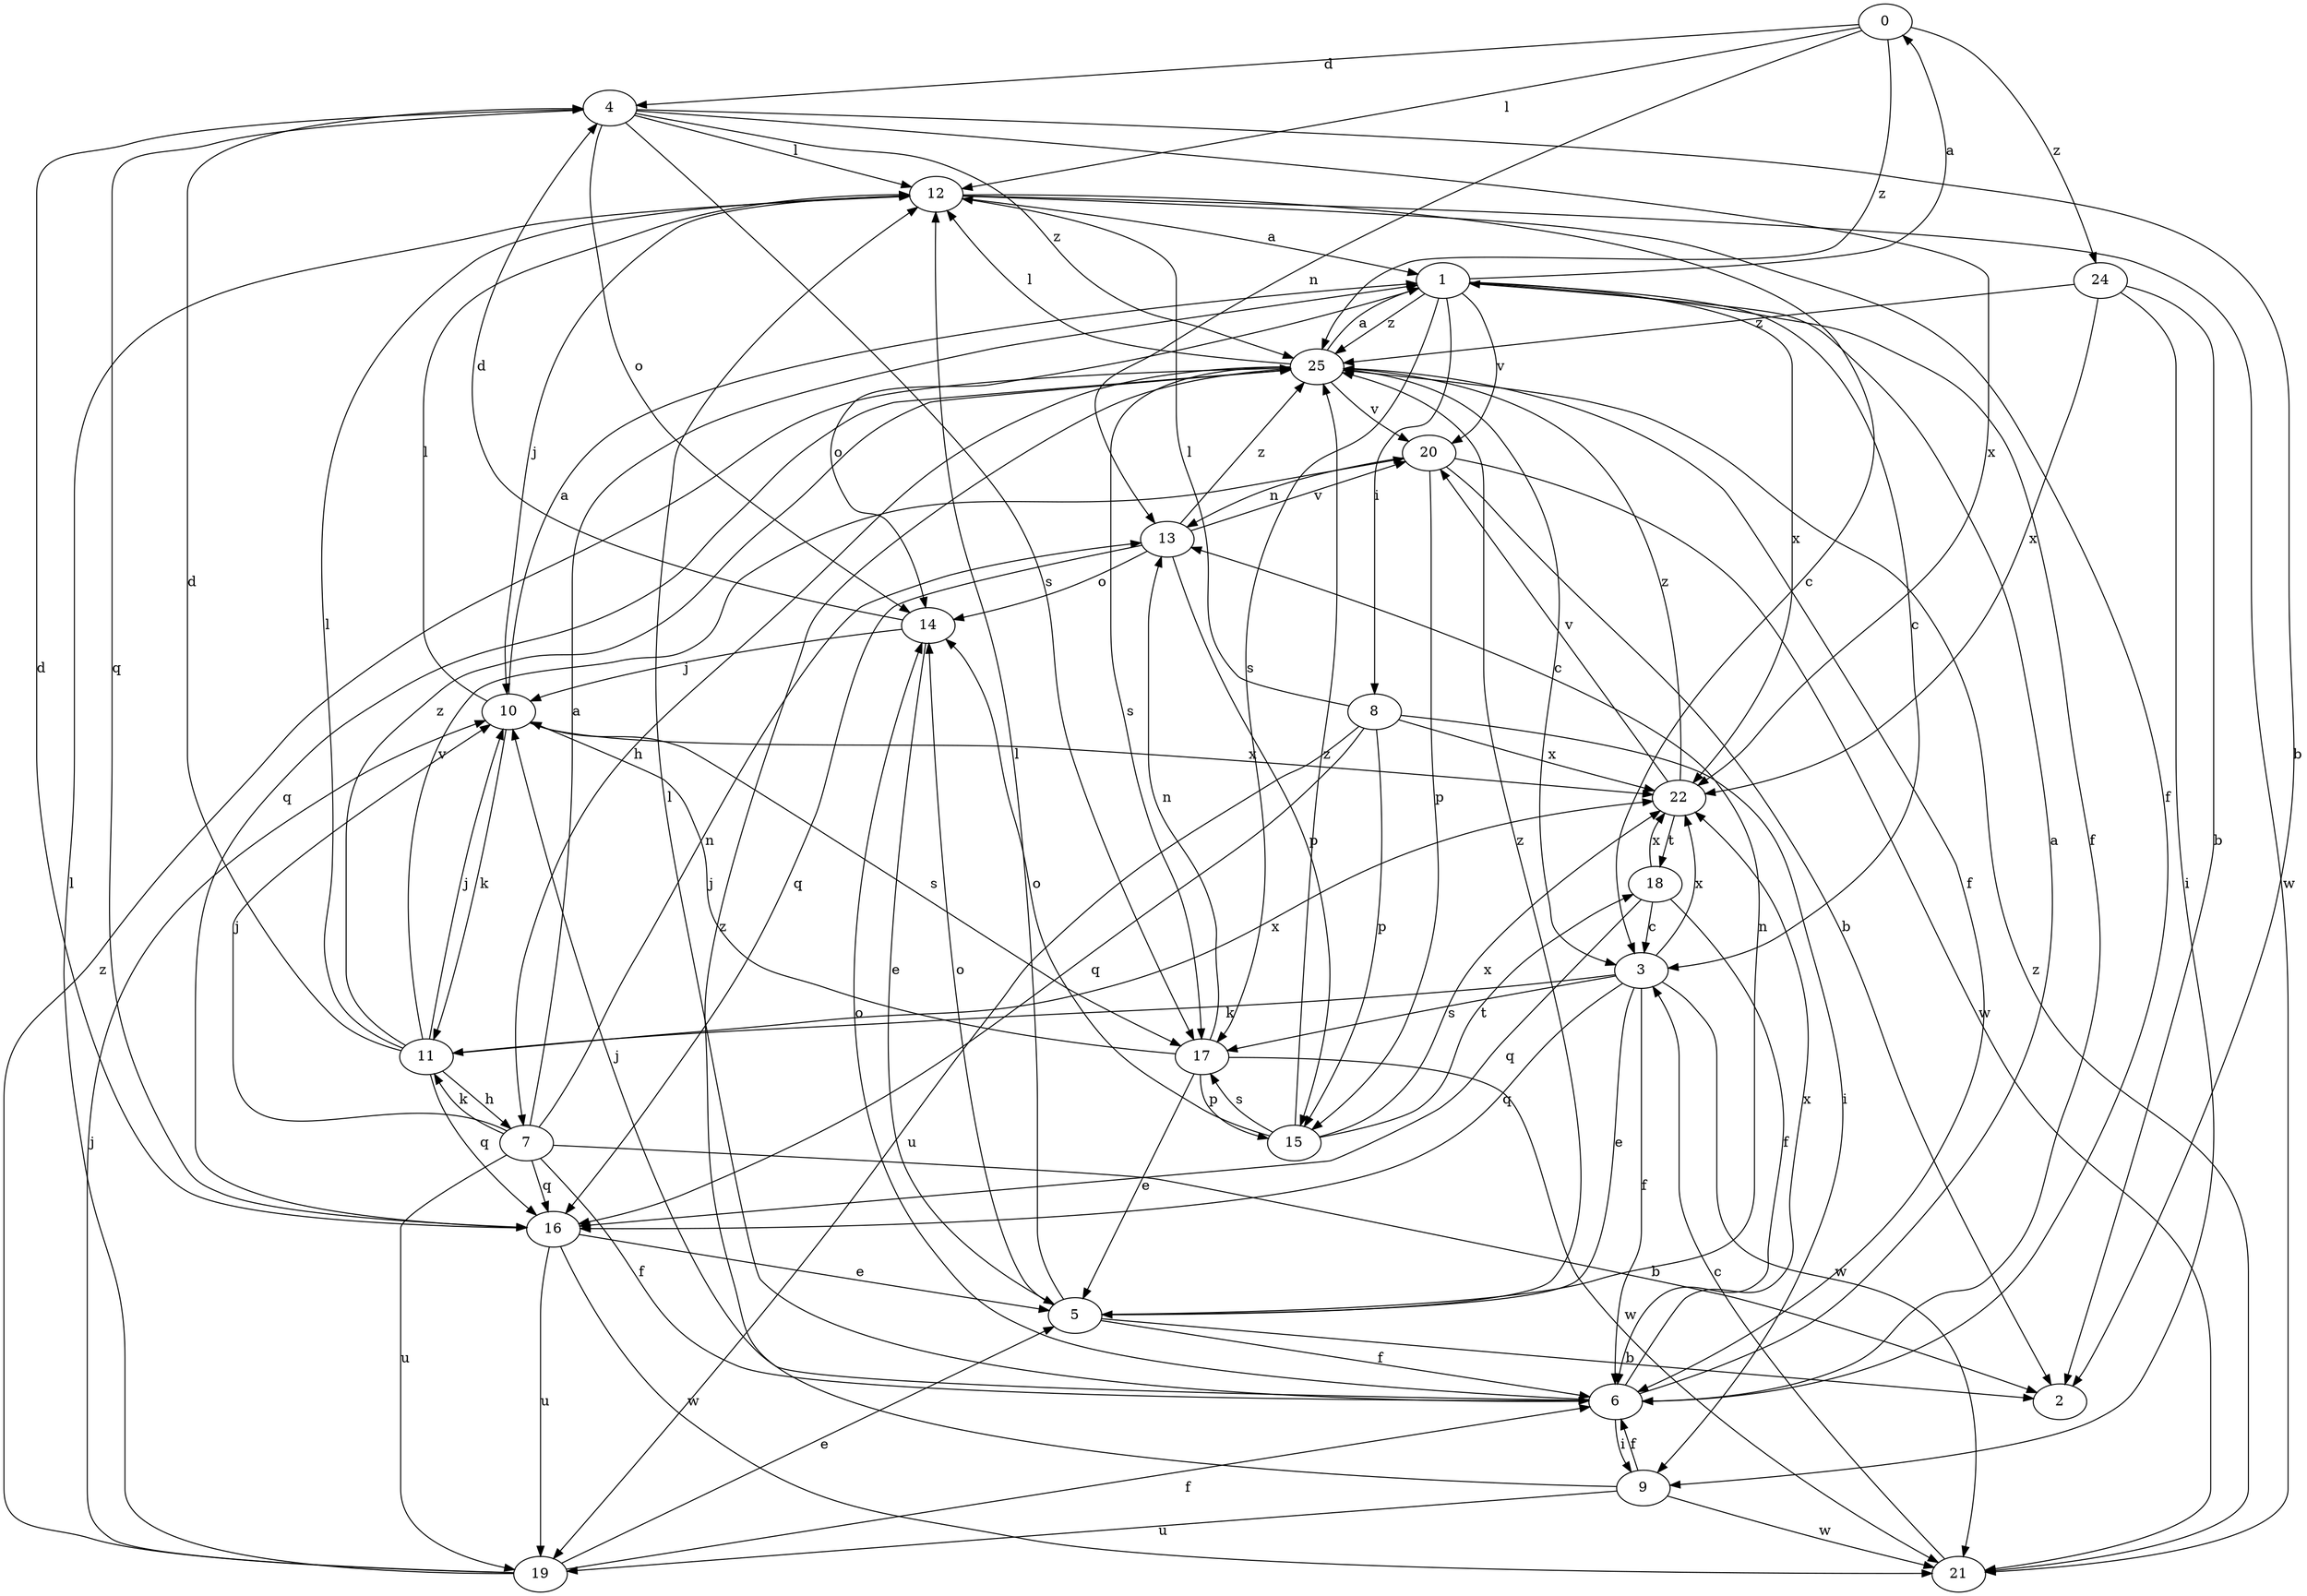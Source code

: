 strict digraph  {
0;
1;
2;
3;
4;
5;
6;
7;
8;
9;
10;
11;
12;
13;
14;
15;
16;
17;
18;
19;
20;
21;
22;
24;
25;
0 -> 4  [label=d];
0 -> 12  [label=l];
0 -> 13  [label=n];
0 -> 24  [label=z];
0 -> 25  [label=z];
1 -> 0  [label=a];
1 -> 3  [label=c];
1 -> 6  [label=f];
1 -> 8  [label=i];
1 -> 14  [label=o];
1 -> 17  [label=s];
1 -> 20  [label=v];
1 -> 22  [label=x];
1 -> 25  [label=z];
3 -> 5  [label=e];
3 -> 6  [label=f];
3 -> 11  [label=k];
3 -> 16  [label=q];
3 -> 17  [label=s];
3 -> 21  [label=w];
3 -> 22  [label=x];
4 -> 2  [label=b];
4 -> 12  [label=l];
4 -> 14  [label=o];
4 -> 16  [label=q];
4 -> 17  [label=s];
4 -> 22  [label=x];
4 -> 25  [label=z];
5 -> 2  [label=b];
5 -> 6  [label=f];
5 -> 12  [label=l];
5 -> 13  [label=n];
5 -> 14  [label=o];
5 -> 25  [label=z];
6 -> 1  [label=a];
6 -> 9  [label=i];
6 -> 10  [label=j];
6 -> 12  [label=l];
6 -> 14  [label=o];
6 -> 22  [label=x];
7 -> 1  [label=a];
7 -> 2  [label=b];
7 -> 6  [label=f];
7 -> 10  [label=j];
7 -> 11  [label=k];
7 -> 13  [label=n];
7 -> 16  [label=q];
7 -> 19  [label=u];
8 -> 9  [label=i];
8 -> 12  [label=l];
8 -> 15  [label=p];
8 -> 16  [label=q];
8 -> 19  [label=u];
8 -> 22  [label=x];
9 -> 6  [label=f];
9 -> 19  [label=u];
9 -> 21  [label=w];
9 -> 25  [label=z];
10 -> 1  [label=a];
10 -> 11  [label=k];
10 -> 12  [label=l];
10 -> 17  [label=s];
10 -> 22  [label=x];
11 -> 4  [label=d];
11 -> 7  [label=h];
11 -> 10  [label=j];
11 -> 12  [label=l];
11 -> 16  [label=q];
11 -> 20  [label=v];
11 -> 22  [label=x];
11 -> 25  [label=z];
12 -> 1  [label=a];
12 -> 3  [label=c];
12 -> 6  [label=f];
12 -> 10  [label=j];
12 -> 21  [label=w];
13 -> 14  [label=o];
13 -> 15  [label=p];
13 -> 16  [label=q];
13 -> 20  [label=v];
13 -> 25  [label=z];
14 -> 4  [label=d];
14 -> 5  [label=e];
14 -> 10  [label=j];
15 -> 14  [label=o];
15 -> 17  [label=s];
15 -> 18  [label=t];
15 -> 22  [label=x];
15 -> 25  [label=z];
16 -> 4  [label=d];
16 -> 5  [label=e];
16 -> 19  [label=u];
16 -> 21  [label=w];
17 -> 5  [label=e];
17 -> 10  [label=j];
17 -> 13  [label=n];
17 -> 15  [label=p];
17 -> 21  [label=w];
18 -> 3  [label=c];
18 -> 6  [label=f];
18 -> 16  [label=q];
18 -> 22  [label=x];
19 -> 5  [label=e];
19 -> 6  [label=f];
19 -> 10  [label=j];
19 -> 12  [label=l];
19 -> 25  [label=z];
20 -> 2  [label=b];
20 -> 13  [label=n];
20 -> 15  [label=p];
20 -> 21  [label=w];
21 -> 3  [label=c];
21 -> 25  [label=z];
22 -> 18  [label=t];
22 -> 20  [label=v];
22 -> 25  [label=z];
24 -> 2  [label=b];
24 -> 9  [label=i];
24 -> 22  [label=x];
24 -> 25  [label=z];
25 -> 1  [label=a];
25 -> 3  [label=c];
25 -> 6  [label=f];
25 -> 7  [label=h];
25 -> 12  [label=l];
25 -> 16  [label=q];
25 -> 17  [label=s];
25 -> 20  [label=v];
}
